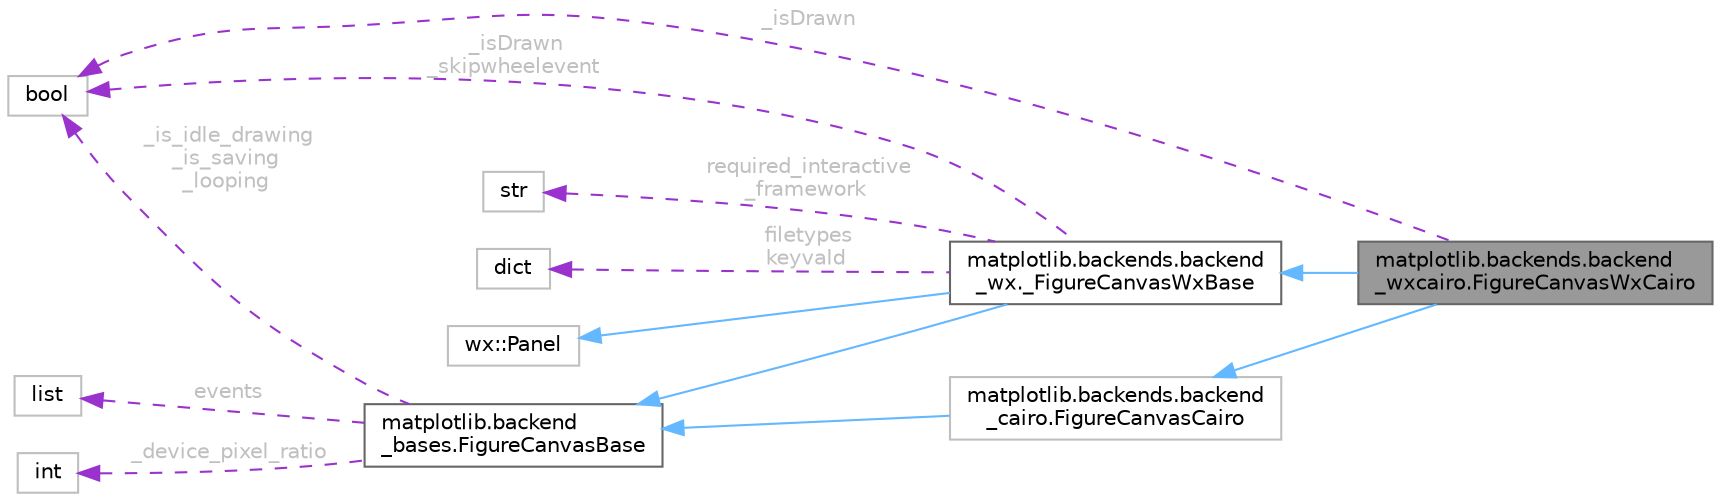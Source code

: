 digraph "matplotlib.backends.backend_wxcairo.FigureCanvasWxCairo"
{
 // LATEX_PDF_SIZE
  bgcolor="transparent";
  edge [fontname=Helvetica,fontsize=10,labelfontname=Helvetica,labelfontsize=10];
  node [fontname=Helvetica,fontsize=10,shape=box,height=0.2,width=0.4];
  rankdir="LR";
  Node1 [id="Node000001",label="matplotlib.backends.backend\l_wxcairo.FigureCanvasWxCairo",height=0.2,width=0.4,color="gray40", fillcolor="grey60", style="filled", fontcolor="black",tooltip=" "];
  Node2 -> Node1 [id="edge13_Node000001_Node000002",dir="back",color="steelblue1",style="solid",tooltip=" "];
  Node2 [id="Node000002",label="matplotlib.backends.backend\l_cairo.FigureCanvasCairo",height=0.2,width=0.4,color="grey75", fillcolor="white", style="filled",URL="$d2/d35/classmatplotlib_1_1backends_1_1backend__cairo_1_1FigureCanvasCairo.html",tooltip=" "];
  Node3 -> Node2 [id="edge14_Node000002_Node000003",dir="back",color="steelblue1",style="solid",tooltip=" "];
  Node3 [id="Node000003",label="matplotlib.backend\l_bases.FigureCanvasBase",height=0.2,width=0.4,color="gray40", fillcolor="white", style="filled",URL="$d9/d5f/classmatplotlib_1_1backend__bases_1_1FigureCanvasBase.html",tooltip=" "];
  Node4 -> Node3 [id="edge15_Node000003_Node000004",dir="back",color="darkorchid3",style="dashed",tooltip=" ",label=" events",fontcolor="grey" ];
  Node4 [id="Node000004",label="list",height=0.2,width=0.4,color="grey75", fillcolor="white", style="filled",tooltip=" "];
  Node5 -> Node3 [id="edge16_Node000003_Node000005",dir="back",color="darkorchid3",style="dashed",tooltip=" ",label=" _is_idle_drawing\n_is_saving\n_looping",fontcolor="grey" ];
  Node5 [id="Node000005",label="bool",height=0.2,width=0.4,color="grey75", fillcolor="white", style="filled",tooltip=" "];
  Node6 -> Node3 [id="edge17_Node000003_Node000006",dir="back",color="darkorchid3",style="dashed",tooltip=" ",label=" _device_pixel_ratio",fontcolor="grey" ];
  Node6 [id="Node000006",label="int",height=0.2,width=0.4,color="grey75", fillcolor="white", style="filled",tooltip=" "];
  Node7 -> Node1 [id="edge18_Node000001_Node000007",dir="back",color="steelblue1",style="solid",tooltip=" "];
  Node7 [id="Node000007",label="matplotlib.backends.backend\l_wx._FigureCanvasWxBase",height=0.2,width=0.4,color="gray40", fillcolor="white", style="filled",URL="$d7/d30/classmatplotlib_1_1backends_1_1backend__wx_1_1__FigureCanvasWxBase.html",tooltip=" "];
  Node3 -> Node7 [id="edge19_Node000007_Node000003",dir="back",color="steelblue1",style="solid",tooltip=" "];
  Node8 -> Node7 [id="edge20_Node000007_Node000008",dir="back",color="steelblue1",style="solid",tooltip=" "];
  Node8 [id="Node000008",label="wx::Panel",height=0.2,width=0.4,color="grey75", fillcolor="white", style="filled",tooltip=" "];
  Node9 -> Node7 [id="edge21_Node000007_Node000009",dir="back",color="darkorchid3",style="dashed",tooltip=" ",label=" required_interactive\l_framework",fontcolor="grey" ];
  Node9 [id="Node000009",label="str",height=0.2,width=0.4,color="grey75", fillcolor="white", style="filled",tooltip=" "];
  Node10 -> Node7 [id="edge22_Node000007_Node000010",dir="back",color="darkorchid3",style="dashed",tooltip=" ",label=" filetypes\nkeyvald",fontcolor="grey" ];
  Node10 [id="Node000010",label="dict",height=0.2,width=0.4,color="grey75", fillcolor="white", style="filled",tooltip=" "];
  Node5 -> Node7 [id="edge23_Node000007_Node000005",dir="back",color="darkorchid3",style="dashed",tooltip=" ",label=" _isDrawn\n_skipwheelevent",fontcolor="grey" ];
  Node5 -> Node1 [id="edge24_Node000001_Node000005",dir="back",color="darkorchid3",style="dashed",tooltip=" ",label=" _isDrawn",fontcolor="grey" ];
}
